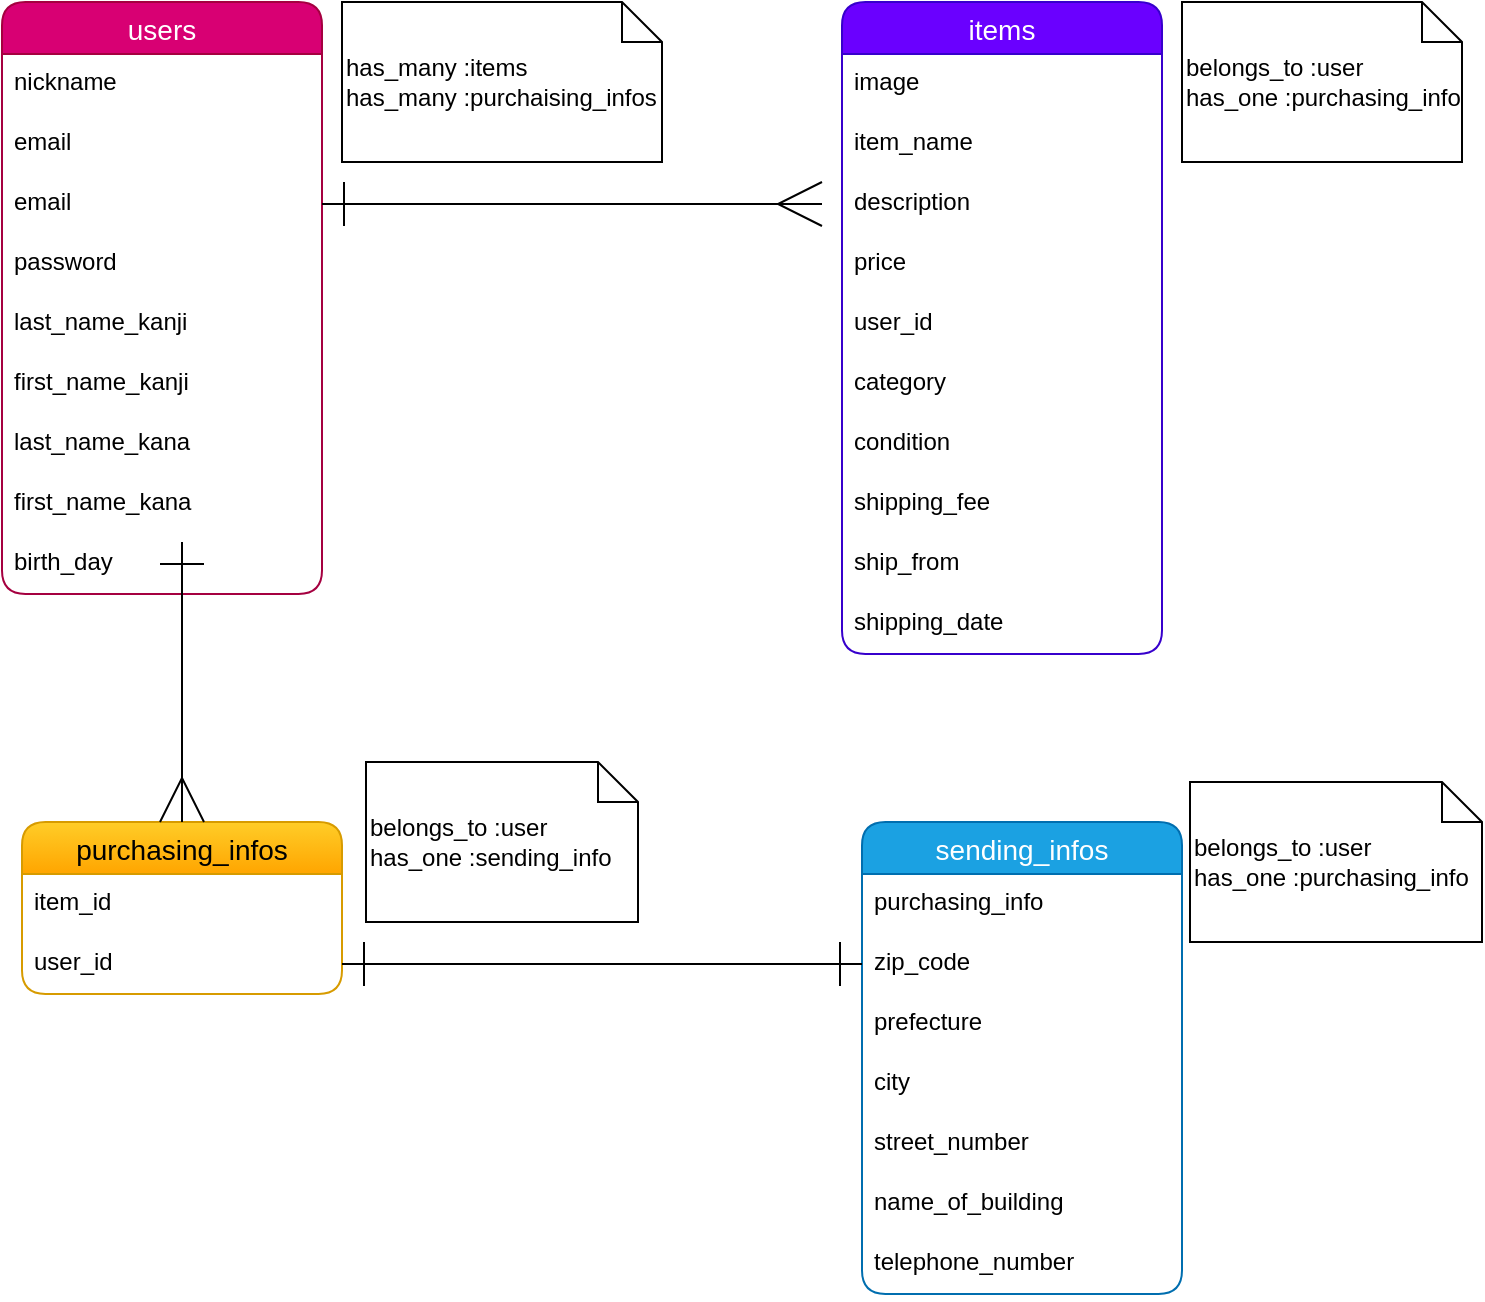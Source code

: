 <mxfile>
    <diagram id="IMLzoEAh2MhOQV7JbZpF" name="ページ1">
        <mxGraphModel dx="870" dy="726" grid="1" gridSize="10" guides="1" tooltips="1" connect="1" arrows="1" fold="1" page="1" pageScale="1" pageWidth="827" pageHeight="1169" math="0" shadow="0">
            <root>
                <object label="" itesme="items" id="0">
                    <mxCell/>
                </object>
                <mxCell id="1" parent="0"/>
                <object label="users" users="users" id="z3Q5g_2llMyZReGslBFR-1">
                    <mxCell style="swimlane;fontStyle=0;childLayout=stackLayout;horizontal=1;startSize=26;horizontalStack=0;resizeParent=1;resizeParentMax=0;resizeLast=0;collapsible=1;marginBottom=0;align=center;fontSize=14;fillColor=#d80073;strokeColor=#A50040;rounded=1;fontColor=#ffffff;" parent="1" vertex="1">
                        <mxGeometry x="90" y="80" width="160" height="296" as="geometry">
                            <mxRectangle x="30" y="90" width="60" height="30" as="alternateBounds"/>
                        </mxGeometry>
                    </mxCell>
                </object>
                <mxCell id="z3Q5g_2llMyZReGslBFR-3" value="nickname" style="text;strokeColor=none;fillColor=none;spacingLeft=4;spacingRight=4;overflow=hidden;rotatable=0;points=[[0,0.5],[1,0.5]];portConstraint=eastwest;fontSize=12;rounded=1;" parent="z3Q5g_2llMyZReGslBFR-1" vertex="1">
                    <mxGeometry y="26" width="160" height="30" as="geometry"/>
                </mxCell>
                <mxCell id="16" value="email" style="text;strokeColor=none;fillColor=none;spacingLeft=4;spacingRight=4;overflow=hidden;rotatable=0;points=[[0,0.5],[1,0.5]];portConstraint=eastwest;fontSize=12;rounded=1;" vertex="1" parent="z3Q5g_2llMyZReGslBFR-1">
                    <mxGeometry y="56" width="160" height="30" as="geometry"/>
                </mxCell>
                <mxCell id="z3Q5g_2llMyZReGslBFR-4" value="email" style="text;strokeColor=none;fillColor=none;spacingLeft=4;spacingRight=4;overflow=hidden;rotatable=0;points=[[0,0.5],[1,0.5]];portConstraint=eastwest;fontSize=12;rounded=1;" parent="z3Q5g_2llMyZReGslBFR-1" vertex="1">
                    <mxGeometry y="86" width="160" height="30" as="geometry"/>
                </mxCell>
                <mxCell id="z3Q5g_2llMyZReGslBFR-20" value="password" style="text;strokeColor=none;fillColor=none;spacingLeft=4;spacingRight=4;overflow=hidden;rotatable=0;points=[[0,0.5],[1,0.5]];portConstraint=eastwest;fontSize=12;rounded=1;" parent="z3Q5g_2llMyZReGslBFR-1" vertex="1">
                    <mxGeometry y="116" width="160" height="30" as="geometry"/>
                </mxCell>
                <mxCell id="2" value="last_name_kanji" style="text;strokeColor=none;fillColor=none;spacingLeft=4;spacingRight=4;overflow=hidden;rotatable=0;points=[[0,0.5],[1,0.5]];portConstraint=eastwest;fontSize=12;" vertex="1" parent="z3Q5g_2llMyZReGslBFR-1">
                    <mxGeometry y="146" width="160" height="30" as="geometry"/>
                </mxCell>
                <mxCell id="6" value="first_name_kanji" style="text;strokeColor=none;fillColor=none;spacingLeft=4;spacingRight=4;overflow=hidden;rotatable=0;points=[[0,0.5],[1,0.5]];portConstraint=eastwest;fontSize=12;" vertex="1" parent="z3Q5g_2llMyZReGslBFR-1">
                    <mxGeometry y="176" width="160" height="30" as="geometry"/>
                </mxCell>
                <mxCell id="13" value="last_name_kana" style="text;strokeColor=none;fillColor=none;spacingLeft=4;spacingRight=4;overflow=hidden;rotatable=0;points=[[0,0.5],[1,0.5]];portConstraint=eastwest;fontSize=12;" vertex="1" parent="z3Q5g_2llMyZReGslBFR-1">
                    <mxGeometry y="206" width="160" height="30" as="geometry"/>
                </mxCell>
                <mxCell id="14" value="first_name_kana" style="text;strokeColor=none;fillColor=none;spacingLeft=4;spacingRight=4;overflow=hidden;rotatable=0;points=[[0,0.5],[1,0.5]];portConstraint=eastwest;fontSize=12;" vertex="1" parent="z3Q5g_2llMyZReGslBFR-1">
                    <mxGeometry y="236" width="160" height="30" as="geometry"/>
                </mxCell>
                <mxCell id="4" value="birth_day" style="text;strokeColor=none;fillColor=none;spacingLeft=4;spacingRight=4;overflow=hidden;rotatable=0;points=[[0,0.5],[1,0.5]];portConstraint=eastwest;fontSize=12;" vertex="1" parent="z3Q5g_2llMyZReGslBFR-1">
                    <mxGeometry y="266" width="160" height="30" as="geometry"/>
                </mxCell>
                <object label="items" items="items" id="z3Q5g_2llMyZReGslBFR-5">
                    <mxCell style="swimlane;fontStyle=0;childLayout=stackLayout;horizontal=1;startSize=26;horizontalStack=0;resizeParent=1;resizeParentMax=0;resizeLast=0;collapsible=1;marginBottom=0;align=center;fontSize=14;fillColor=#6a00ff;strokeColor=#3700CC;fontColor=#ffffff;rounded=1;" parent="1" vertex="1">
                        <mxGeometry x="510" y="80" width="160" height="326" as="geometry"/>
                    </mxCell>
                </object>
                <mxCell id="z3Q5g_2llMyZReGslBFR-34" value="image" style="text;strokeColor=none;fillColor=none;spacingLeft=4;spacingRight=4;overflow=hidden;rotatable=0;points=[[0,0.5],[1,0.5]];portConstraint=eastwest;fontSize=12;rounded=1;" parent="z3Q5g_2llMyZReGslBFR-5" vertex="1">
                    <mxGeometry y="26" width="160" height="30" as="geometry"/>
                </mxCell>
                <mxCell id="z3Q5g_2llMyZReGslBFR-6" value="item_name" style="text;strokeColor=none;fillColor=none;spacingLeft=4;spacingRight=4;overflow=hidden;rotatable=0;points=[[0,0.5],[1,0.5]];portConstraint=eastwest;fontSize=12;rounded=1;" parent="z3Q5g_2llMyZReGslBFR-5" vertex="1">
                    <mxGeometry y="56" width="160" height="30" as="geometry"/>
                </mxCell>
                <mxCell id="15" value="description" style="text;strokeColor=none;fillColor=none;spacingLeft=4;spacingRight=4;overflow=hidden;rotatable=0;points=[[0,0.5],[1,0.5]];portConstraint=eastwest;fontSize=12;" vertex="1" parent="z3Q5g_2llMyZReGslBFR-5">
                    <mxGeometry y="86" width="160" height="30" as="geometry"/>
                </mxCell>
                <mxCell id="z3Q5g_2llMyZReGslBFR-7" value="price" style="text;strokeColor=none;fillColor=none;spacingLeft=4;spacingRight=4;overflow=hidden;rotatable=0;points=[[0,0.5],[1,0.5]];portConstraint=eastwest;fontSize=12;rounded=1;" parent="z3Q5g_2llMyZReGslBFR-5" vertex="1">
                    <mxGeometry y="116" width="160" height="30" as="geometry"/>
                </mxCell>
                <mxCell id="z3Q5g_2llMyZReGslBFR-8" value="user_id" style="text;strokeColor=none;fillColor=none;spacingLeft=4;spacingRight=4;overflow=hidden;rotatable=0;points=[[0,0.5],[1,0.5]];portConstraint=eastwest;fontSize=12;rounded=1;" parent="z3Q5g_2llMyZReGslBFR-5" vertex="1">
                    <mxGeometry y="146" width="160" height="30" as="geometry"/>
                </mxCell>
                <mxCell id="z3Q5g_2llMyZReGslBFR-21" value="category" style="text;strokeColor=none;fillColor=none;spacingLeft=4;spacingRight=4;overflow=hidden;rotatable=0;points=[[0,0.5],[1,0.5]];portConstraint=eastwest;fontSize=12;rounded=1;" parent="z3Q5g_2llMyZReGslBFR-5" vertex="1">
                    <mxGeometry y="176" width="160" height="30" as="geometry"/>
                </mxCell>
                <mxCell id="z3Q5g_2llMyZReGslBFR-22" value="condition" style="text;strokeColor=none;fillColor=none;spacingLeft=4;spacingRight=4;overflow=hidden;rotatable=0;points=[[0,0.5],[1,0.5]];portConstraint=eastwest;fontSize=12;rounded=1;" parent="z3Q5g_2llMyZReGslBFR-5" vertex="1">
                    <mxGeometry y="206" width="160" height="30" as="geometry"/>
                </mxCell>
                <mxCell id="z3Q5g_2llMyZReGslBFR-23" value="shipping_fee" style="text;strokeColor=none;fillColor=none;spacingLeft=4;spacingRight=4;overflow=hidden;rotatable=0;points=[[0,0.5],[1,0.5]];portConstraint=eastwest;fontSize=12;rounded=1;" parent="z3Q5g_2llMyZReGslBFR-5" vertex="1">
                    <mxGeometry y="236" width="160" height="30" as="geometry"/>
                </mxCell>
                <mxCell id="z3Q5g_2llMyZReGslBFR-24" value="ship_from" style="text;strokeColor=none;fillColor=none;spacingLeft=4;spacingRight=4;overflow=hidden;rotatable=0;points=[[0,0.5],[1,0.5]];portConstraint=eastwest;fontSize=12;rounded=1;" parent="z3Q5g_2llMyZReGslBFR-5" vertex="1">
                    <mxGeometry y="266" width="160" height="30" as="geometry"/>
                </mxCell>
                <mxCell id="z3Q5g_2llMyZReGslBFR-25" value="shipping_date" style="text;strokeColor=none;fillColor=none;spacingLeft=4;spacingRight=4;overflow=hidden;rotatable=0;points=[[0,0.5],[1,0.5]];portConstraint=eastwest;fontSize=12;rounded=1;" parent="z3Q5g_2llMyZReGslBFR-5" vertex="1">
                    <mxGeometry y="296" width="160" height="30" as="geometry"/>
                </mxCell>
                <object label="purchasing_infos" purchasing_info="purchasing_info" id="z3Q5g_2llMyZReGslBFR-9">
                    <mxCell style="swimlane;fontStyle=0;childLayout=stackLayout;horizontal=1;startSize=26;horizontalStack=0;resizeParent=1;resizeParentMax=0;resizeLast=0;collapsible=1;marginBottom=0;align=center;fontSize=14;fillColor=#ffcd28;gradientColor=#ffa500;strokeColor=#d79b00;rounded=1;" parent="1" vertex="1">
                        <mxGeometry x="100" y="490" width="160" height="86" as="geometry"/>
                    </mxCell>
                </object>
                <mxCell id="z3Q5g_2llMyZReGslBFR-10" value="item_id" style="text;strokeColor=none;fillColor=none;spacingLeft=4;spacingRight=4;overflow=hidden;rotatable=0;points=[[0,0.5],[1,0.5]];portConstraint=eastwest;fontSize=12;rounded=1;" parent="z3Q5g_2llMyZReGslBFR-9" vertex="1">
                    <mxGeometry y="26" width="160" height="30" as="geometry"/>
                </mxCell>
                <mxCell id="z3Q5g_2llMyZReGslBFR-12" value="user_id" style="text;strokeColor=none;fillColor=none;spacingLeft=4;spacingRight=4;overflow=hidden;rotatable=0;points=[[0,0.5],[1,0.5]];portConstraint=eastwest;fontSize=12;rounded=1;" parent="z3Q5g_2llMyZReGslBFR-9" vertex="1">
                    <mxGeometry y="56" width="160" height="30" as="geometry"/>
                </mxCell>
                <mxCell id="z3Q5g_2llMyZReGslBFR-13" value="sending_infos" style="swimlane;fontStyle=0;childLayout=stackLayout;horizontal=1;startSize=26;horizontalStack=0;resizeParent=1;resizeParentMax=0;resizeLast=0;collapsible=1;marginBottom=0;align=center;fontSize=14;fillColor=#1ba1e2;strokeColor=#006EAF;fontColor=#ffffff;rounded=1;" parent="1" vertex="1">
                    <mxGeometry x="520" y="490" width="160" height="236" as="geometry"/>
                </mxCell>
                <mxCell id="z3Q5g_2llMyZReGslBFR-16" value="purchasing_info" style="text;strokeColor=none;fillColor=none;spacingLeft=4;spacingRight=4;overflow=hidden;rotatable=0;points=[[0,0.5],[1,0.5]];portConstraint=eastwest;fontSize=12;rounded=1;" parent="z3Q5g_2llMyZReGslBFR-13" vertex="1">
                    <mxGeometry y="26" width="160" height="30" as="geometry"/>
                </mxCell>
                <mxCell id="7" value="zip_code" style="text;strokeColor=none;fillColor=none;spacingLeft=4;spacingRight=4;overflow=hidden;rotatable=0;points=[[0,0.5],[1,0.5]];portConstraint=eastwest;fontSize=12;" vertex="1" parent="z3Q5g_2llMyZReGslBFR-13">
                    <mxGeometry y="56" width="160" height="30" as="geometry"/>
                </mxCell>
                <mxCell id="8" value="prefecture" style="text;strokeColor=none;fillColor=none;spacingLeft=4;spacingRight=4;overflow=hidden;rotatable=0;points=[[0,0.5],[1,0.5]];portConstraint=eastwest;fontSize=12;" vertex="1" parent="z3Q5g_2llMyZReGslBFR-13">
                    <mxGeometry y="86" width="160" height="30" as="geometry"/>
                </mxCell>
                <mxCell id="9" value="city" style="text;strokeColor=none;fillColor=none;spacingLeft=4;spacingRight=4;overflow=hidden;rotatable=0;points=[[0,0.5],[1,0.5]];portConstraint=eastwest;fontSize=12;" vertex="1" parent="z3Q5g_2llMyZReGslBFR-13">
                    <mxGeometry y="116" width="160" height="30" as="geometry"/>
                </mxCell>
                <mxCell id="10" value="street_number" style="text;strokeColor=none;fillColor=none;spacingLeft=4;spacingRight=4;overflow=hidden;rotatable=0;points=[[0,0.5],[1,0.5]];portConstraint=eastwest;fontSize=12;" vertex="1" parent="z3Q5g_2llMyZReGslBFR-13">
                    <mxGeometry y="146" width="160" height="30" as="geometry"/>
                </mxCell>
                <mxCell id="12" value="name_of_building" style="text;strokeColor=none;fillColor=none;spacingLeft=4;spacingRight=4;overflow=hidden;rotatable=0;points=[[0,0.5],[1,0.5]];portConstraint=eastwest;fontSize=12;" vertex="1" parent="z3Q5g_2llMyZReGslBFR-13">
                    <mxGeometry y="176" width="160" height="30" as="geometry"/>
                </mxCell>
                <mxCell id="11" value="telephone_number" style="text;strokeColor=none;fillColor=none;spacingLeft=4;spacingRight=4;overflow=hidden;rotatable=0;points=[[0,0.5],[1,0.5]];portConstraint=eastwest;fontSize=12;" vertex="1" parent="z3Q5g_2llMyZReGslBFR-13">
                    <mxGeometry y="206" width="160" height="30" as="geometry"/>
                </mxCell>
                <mxCell id="z3Q5g_2llMyZReGslBFR-26" style="edgeStyle=none;html=1;rounded=1;startArrow=ERone;startFill=0;endArrow=ERmany;endFill=0;endSize=20;startSize=20;" parent="1" edge="1">
                    <mxGeometry relative="1" as="geometry">
                        <mxPoint x="500" y="181" as="targetPoint"/>
                        <mxPoint x="250" y="181" as="sourcePoint"/>
                    </mxGeometry>
                </mxCell>
                <mxCell id="z3Q5g_2llMyZReGslBFR-29" style="edgeStyle=none;rounded=1;html=1;entryX=0.5;entryY=0;entryDx=0;entryDy=0;startArrow=ERone;startFill=0;endArrow=ERmany;endFill=0;startSize=20;endSize=20;" parent="1" target="z3Q5g_2llMyZReGslBFR-9" edge="1">
                    <mxGeometry relative="1" as="geometry">
                        <mxPoint x="180" y="350" as="sourcePoint"/>
                    </mxGeometry>
                </mxCell>
                <mxCell id="z3Q5g_2llMyZReGslBFR-30" style="edgeStyle=none;rounded=1;html=1;exitX=1;exitY=0.5;exitDx=0;exitDy=0;startArrow=ERone;startFill=0;endArrow=ERone;endFill=0;startSize=20;endSize=20;sourcePerimeterSpacing=20;targetPerimeterSpacing=20;entryX=0;entryY=0.5;entryDx=0;entryDy=0;" parent="1" source="z3Q5g_2llMyZReGslBFR-12" target="7" edge="1">
                    <mxGeometry relative="1" as="geometry">
                        <mxPoint x="510" y="560" as="targetPoint"/>
                    </mxGeometry>
                </mxCell>
                <mxCell id="z3Q5g_2llMyZReGslBFR-35" value="has_many :items&lt;br&gt;has_many :purchaising_infos" style="shape=note;size=20;whiteSpace=wrap;html=1;rounded=1;align=left;" parent="1" vertex="1">
                    <mxGeometry x="260" y="80" width="160" height="80" as="geometry"/>
                </mxCell>
                <mxCell id="z3Q5g_2llMyZReGslBFR-36" value="belongs_to :user&lt;br&gt;has_one :sending_info" style="shape=note;size=20;whiteSpace=wrap;html=1;rounded=1;align=left;" parent="1" vertex="1">
                    <mxGeometry x="272" y="460" width="136" height="80" as="geometry"/>
                </mxCell>
                <mxCell id="z3Q5g_2llMyZReGslBFR-38" value="belongs_to :user&lt;br&gt;has_one :purchasing_info" style="shape=note;size=20;whiteSpace=wrap;html=1;rounded=1;align=left;" parent="1" vertex="1">
                    <mxGeometry x="680" y="80" width="140" height="80" as="geometry"/>
                </mxCell>
                <mxCell id="z3Q5g_2llMyZReGslBFR-39" value="belongs_to :user&lt;br&gt;has_one :purchasing_info" style="shape=note;size=20;whiteSpace=wrap;html=1;rounded=1;align=left;" parent="1" vertex="1">
                    <mxGeometry x="684" y="470" width="146" height="80" as="geometry"/>
                </mxCell>
            </root>
        </mxGraphModel>
    </diagram>
    <diagram id="Ger8Sb2Zdg1mK9aUYvnJ" name="ページ2">
        <mxGraphModel dx="369" dy="625" grid="1" gridSize="10" guides="1" tooltips="1" connect="1" arrows="1" fold="1" page="1" pageScale="1" pageWidth="827" pageHeight="1169" math="0" shadow="0">
            <root>
                <mxCell id="0"/>
                <mxCell id="1" parent="0"/>
            </root>
        </mxGraphModel>
    </diagram>
</mxfile>